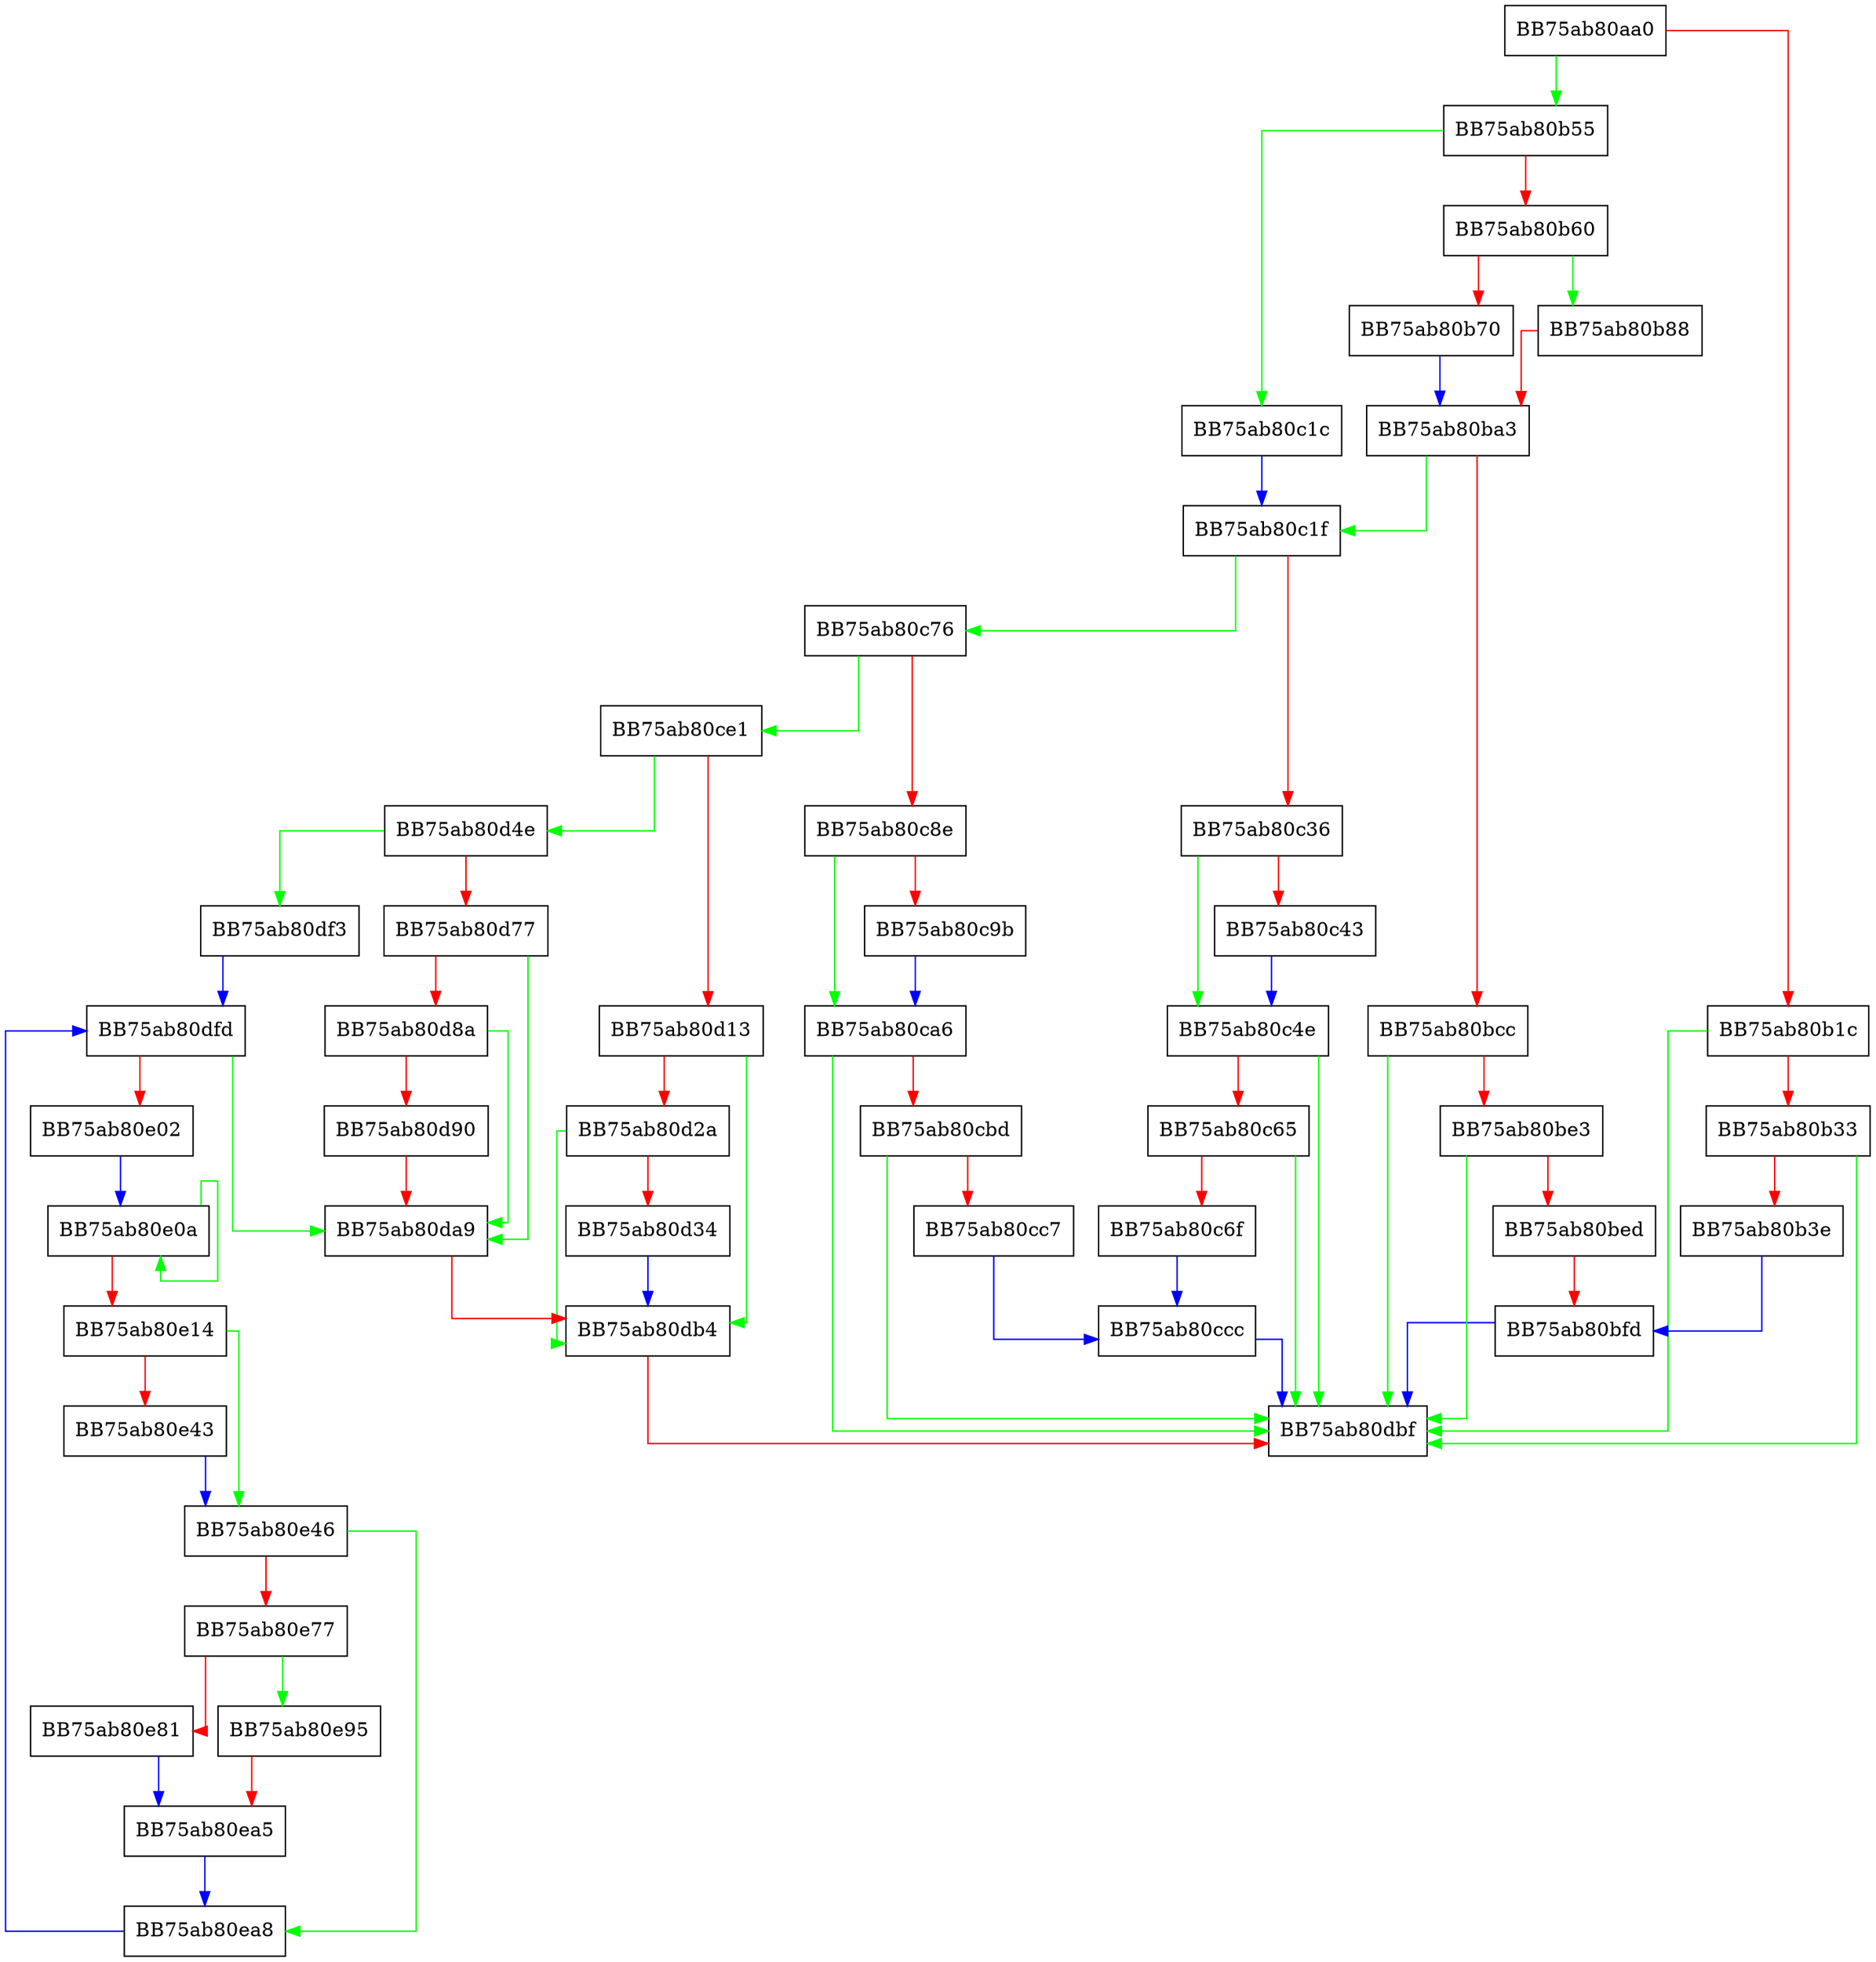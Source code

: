 digraph IdentifyCandidateNames {
  node [shape="box"];
  graph [splines=ortho];
  BB75ab80aa0 -> BB75ab80b55 [color="green"];
  BB75ab80aa0 -> BB75ab80b1c [color="red"];
  BB75ab80b1c -> BB75ab80dbf [color="green"];
  BB75ab80b1c -> BB75ab80b33 [color="red"];
  BB75ab80b33 -> BB75ab80dbf [color="green"];
  BB75ab80b33 -> BB75ab80b3e [color="red"];
  BB75ab80b3e -> BB75ab80bfd [color="blue"];
  BB75ab80b55 -> BB75ab80c1c [color="green"];
  BB75ab80b55 -> BB75ab80b60 [color="red"];
  BB75ab80b60 -> BB75ab80b88 [color="green"];
  BB75ab80b60 -> BB75ab80b70 [color="red"];
  BB75ab80b70 -> BB75ab80ba3 [color="blue"];
  BB75ab80b88 -> BB75ab80ba3 [color="red"];
  BB75ab80ba3 -> BB75ab80c1f [color="green"];
  BB75ab80ba3 -> BB75ab80bcc [color="red"];
  BB75ab80bcc -> BB75ab80dbf [color="green"];
  BB75ab80bcc -> BB75ab80be3 [color="red"];
  BB75ab80be3 -> BB75ab80dbf [color="green"];
  BB75ab80be3 -> BB75ab80bed [color="red"];
  BB75ab80bed -> BB75ab80bfd [color="red"];
  BB75ab80bfd -> BB75ab80dbf [color="blue"];
  BB75ab80c1c -> BB75ab80c1f [color="blue"];
  BB75ab80c1f -> BB75ab80c76 [color="green"];
  BB75ab80c1f -> BB75ab80c36 [color="red"];
  BB75ab80c36 -> BB75ab80c4e [color="green"];
  BB75ab80c36 -> BB75ab80c43 [color="red"];
  BB75ab80c43 -> BB75ab80c4e [color="blue"];
  BB75ab80c4e -> BB75ab80dbf [color="green"];
  BB75ab80c4e -> BB75ab80c65 [color="red"];
  BB75ab80c65 -> BB75ab80dbf [color="green"];
  BB75ab80c65 -> BB75ab80c6f [color="red"];
  BB75ab80c6f -> BB75ab80ccc [color="blue"];
  BB75ab80c76 -> BB75ab80ce1 [color="green"];
  BB75ab80c76 -> BB75ab80c8e [color="red"];
  BB75ab80c8e -> BB75ab80ca6 [color="green"];
  BB75ab80c8e -> BB75ab80c9b [color="red"];
  BB75ab80c9b -> BB75ab80ca6 [color="blue"];
  BB75ab80ca6 -> BB75ab80dbf [color="green"];
  BB75ab80ca6 -> BB75ab80cbd [color="red"];
  BB75ab80cbd -> BB75ab80dbf [color="green"];
  BB75ab80cbd -> BB75ab80cc7 [color="red"];
  BB75ab80cc7 -> BB75ab80ccc [color="blue"];
  BB75ab80ccc -> BB75ab80dbf [color="blue"];
  BB75ab80ce1 -> BB75ab80d4e [color="green"];
  BB75ab80ce1 -> BB75ab80d13 [color="red"];
  BB75ab80d13 -> BB75ab80db4 [color="green"];
  BB75ab80d13 -> BB75ab80d2a [color="red"];
  BB75ab80d2a -> BB75ab80db4 [color="green"];
  BB75ab80d2a -> BB75ab80d34 [color="red"];
  BB75ab80d34 -> BB75ab80db4 [color="blue"];
  BB75ab80d4e -> BB75ab80df3 [color="green"];
  BB75ab80d4e -> BB75ab80d77 [color="red"];
  BB75ab80d77 -> BB75ab80da9 [color="green"];
  BB75ab80d77 -> BB75ab80d8a [color="red"];
  BB75ab80d8a -> BB75ab80da9 [color="green"];
  BB75ab80d8a -> BB75ab80d90 [color="red"];
  BB75ab80d90 -> BB75ab80da9 [color="red"];
  BB75ab80da9 -> BB75ab80db4 [color="red"];
  BB75ab80db4 -> BB75ab80dbf [color="red"];
  BB75ab80df3 -> BB75ab80dfd [color="blue"];
  BB75ab80dfd -> BB75ab80da9 [color="green"];
  BB75ab80dfd -> BB75ab80e02 [color="red"];
  BB75ab80e02 -> BB75ab80e0a [color="blue"];
  BB75ab80e0a -> BB75ab80e0a [color="green"];
  BB75ab80e0a -> BB75ab80e14 [color="red"];
  BB75ab80e14 -> BB75ab80e46 [color="green"];
  BB75ab80e14 -> BB75ab80e43 [color="red"];
  BB75ab80e43 -> BB75ab80e46 [color="blue"];
  BB75ab80e46 -> BB75ab80ea8 [color="green"];
  BB75ab80e46 -> BB75ab80e77 [color="red"];
  BB75ab80e77 -> BB75ab80e95 [color="green"];
  BB75ab80e77 -> BB75ab80e81 [color="red"];
  BB75ab80e81 -> BB75ab80ea5 [color="blue"];
  BB75ab80e95 -> BB75ab80ea5 [color="red"];
  BB75ab80ea5 -> BB75ab80ea8 [color="blue"];
  BB75ab80ea8 -> BB75ab80dfd [color="blue"];
}